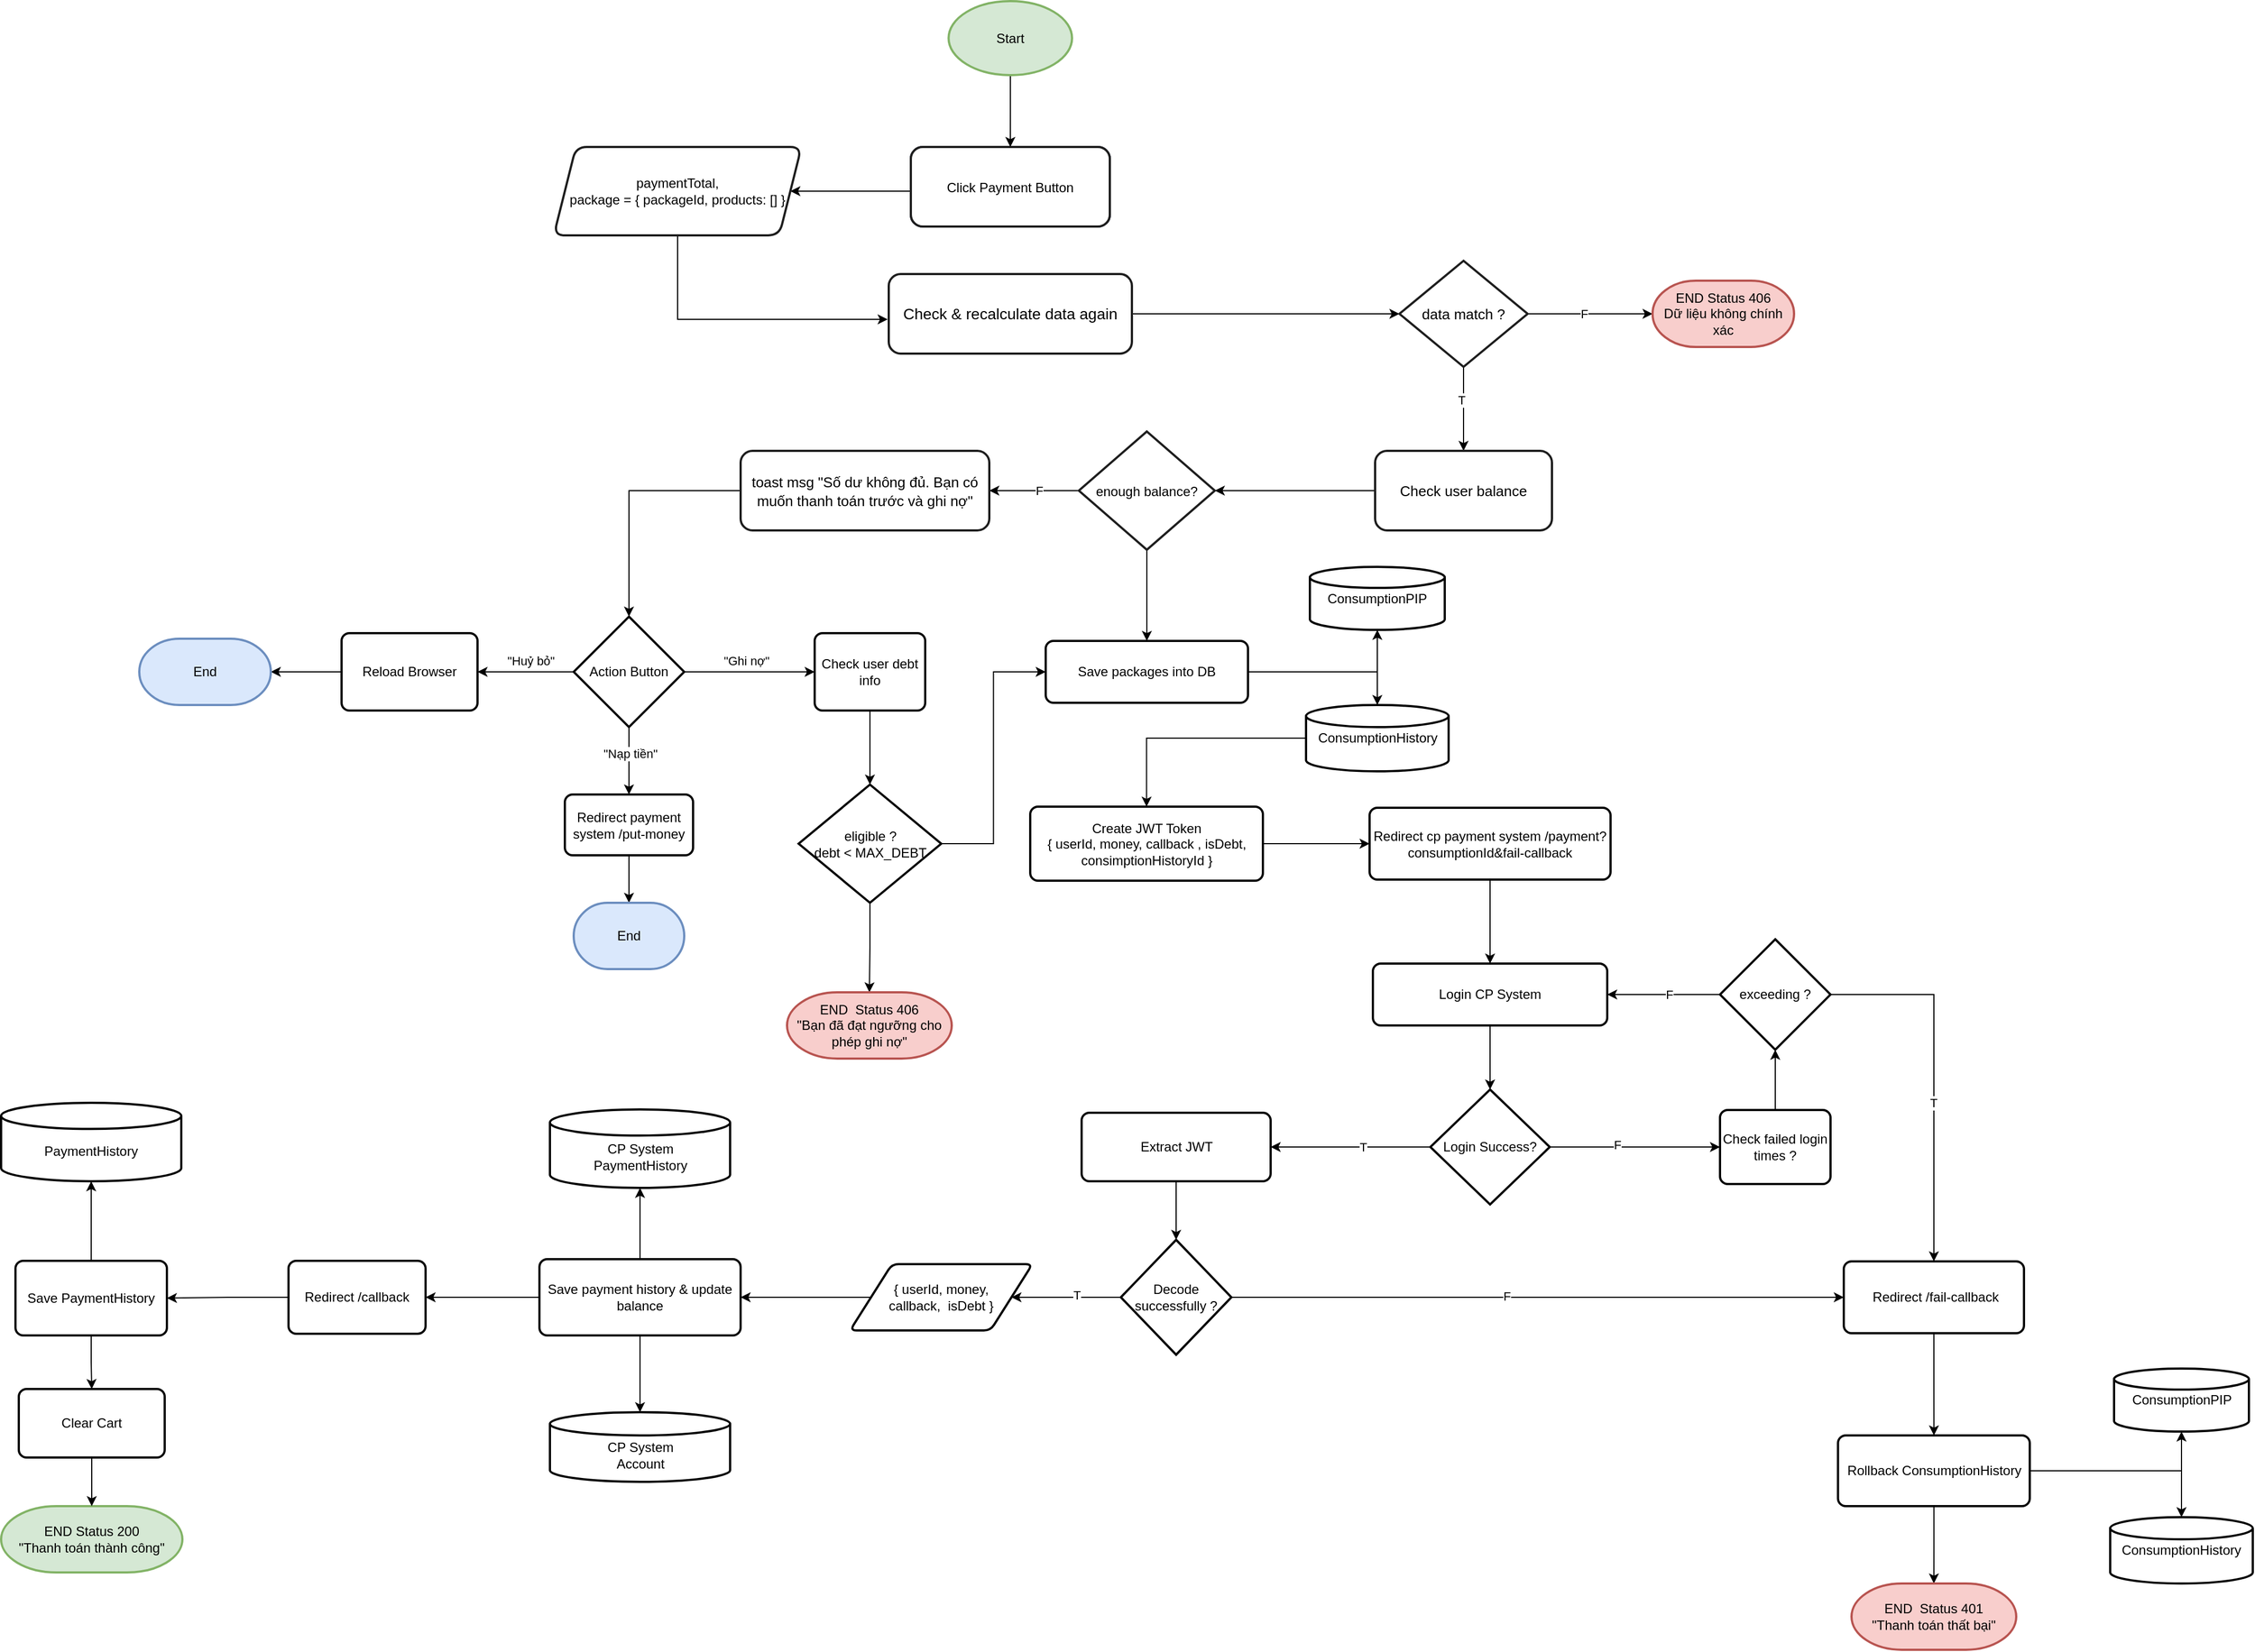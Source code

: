 <mxfile version="16.1.2" type="device" pages="2"><diagram id="C5RBs43oDa-KdzZeNtuy" name="Payment Flow"><mxGraphModel dx="2219" dy="1128" grid="0" gridSize="10" guides="1" tooltips="1" connect="1" arrows="1" fold="1" page="1" pageScale="1" pageWidth="2336" pageHeight="1654" math="0" shadow="0"><root><mxCell id="WIyWlLk6GJQsqaUBKTNV-0"/><mxCell id="WIyWlLk6GJQsqaUBKTNV-1" parent="WIyWlLk6GJQsqaUBKTNV-0"/><mxCell id="Q10etBrh6jMztvfyA9nH-2" style="edgeStyle=orthogonalEdgeStyle;rounded=0;orthogonalLoop=1;jettySize=auto;html=1;" parent="WIyWlLk6GJQsqaUBKTNV-1" source="Q10etBrh6jMztvfyA9nH-3" target="Q10etBrh6jMztvfyA9nH-15" edge="1"><mxGeometry relative="1" as="geometry"><Array as="points"><mxPoint x="931" y="252"/><mxPoint x="931" y="252"/></Array></mxGeometry></mxCell><mxCell id="Q10etBrh6jMztvfyA9nH-3" value="Click Payment Button" style="fontSize=14;zwfType=basicShape;rounded=1;strokeWidth=2;strokeColor=#474D66;whiteSpace=wrap;html=1;" parent="WIyWlLk6GJQsqaUBKTNV-1" vertex="1"><mxGeometry x="990" y="212" width="180" height="72" as="geometry"/></mxCell><mxCell id="Q10etBrh6jMztvfyA9nH-4" style="edgeStyle=orthogonalEdgeStyle;rounded=0;orthogonalLoop=1;jettySize=auto;html=1;" parent="WIyWlLk6GJQsqaUBKTNV-1" source="Q10etBrh6jMztvfyA9nH-5" target="Q10etBrh6jMztvfyA9nH-10" edge="1"><mxGeometry relative="1" as="geometry"/></mxCell><mxCell id="Q10etBrh6jMztvfyA9nH-5" value="Check &amp;amp; recalculate data again" style="fontSize=14;zwfType=basicShape;rounded=1;strokeWidth=2;strokeColor=#1E1E1E;whiteSpace=wrap;html=1;" parent="WIyWlLk6GJQsqaUBKTNV-1" vertex="1"><mxGeometry x="970" y="327" width="220" height="72" as="geometry"/></mxCell><mxCell id="Q10etBrh6jMztvfyA9nH-6" style="edgeStyle=orthogonalEdgeStyle;rounded=0;orthogonalLoop=1;jettySize=auto;html=1;entryX=0;entryY=0.5;entryDx=0;entryDy=0;entryPerimeter=0;" parent="WIyWlLk6GJQsqaUBKTNV-1" source="Q10etBrh6jMztvfyA9nH-10" target="Q10etBrh6jMztvfyA9nH-37" edge="1"><mxGeometry relative="1" as="geometry"><mxPoint x="1658" y="363" as="targetPoint"/></mxGeometry></mxCell><mxCell id="Q10etBrh6jMztvfyA9nH-7" value="F" style="edgeLabel;html=1;align=center;verticalAlign=middle;resizable=0;points=[];" parent="Q10etBrh6jMztvfyA9nH-6" vertex="1" connectable="0"><mxGeometry x="-0.316" y="3" relative="1" as="geometry"><mxPoint x="12" y="3" as="offset"/></mxGeometry></mxCell><mxCell id="Q10etBrh6jMztvfyA9nH-8" style="edgeStyle=orthogonalEdgeStyle;rounded=0;orthogonalLoop=1;jettySize=auto;html=1;" parent="WIyWlLk6GJQsqaUBKTNV-1" source="Q10etBrh6jMztvfyA9nH-10" target="Q10etBrh6jMztvfyA9nH-13" edge="1"><mxGeometry relative="1" as="geometry"/></mxCell><mxCell id="Q10etBrh6jMztvfyA9nH-9" value="T" style="edgeLabel;html=1;align=center;verticalAlign=middle;resizable=0;points=[];" parent="Q10etBrh6jMztvfyA9nH-8" vertex="1" connectable="0"><mxGeometry x="-0.22" y="-2" relative="1" as="geometry"><mxPoint as="offset"/></mxGeometry></mxCell><mxCell id="Q10etBrh6jMztvfyA9nH-10" value="&lt;font style=&quot;font-size: 13px&quot;&gt;data match ?&lt;/font&gt;" style="fontSize=14;zwfType=basicShape;strokeWidth=2;rhombus;whiteSpace=wrap;html=1;strokeColor=#1E1E1E;" parent="WIyWlLk6GJQsqaUBKTNV-1" vertex="1"><mxGeometry x="1432" y="315" width="116" height="96" as="geometry"/></mxCell><mxCell id="Q10etBrh6jMztvfyA9nH-12" style="edgeStyle=orthogonalEdgeStyle;rounded=0;orthogonalLoop=1;jettySize=auto;html=1;" parent="WIyWlLk6GJQsqaUBKTNV-1" source="Q10etBrh6jMztvfyA9nH-13" target="Q10etBrh6jMztvfyA9nH-17" edge="1"><mxGeometry relative="1" as="geometry"/></mxCell><mxCell id="Q10etBrh6jMztvfyA9nH-13" value="&lt;font style=&quot;font-size: 13px&quot;&gt;Check user balance&lt;/font&gt;" style="fontSize=14;zwfType=basicShape;rounded=1;strokeWidth=2;strokeColor=#1E1E1E;whiteSpace=wrap;html=1;" parent="WIyWlLk6GJQsqaUBKTNV-1" vertex="1"><mxGeometry x="1410" y="487" width="160" height="72" as="geometry"/></mxCell><mxCell id="Q10etBrh6jMztvfyA9nH-14" style="edgeStyle=orthogonalEdgeStyle;rounded=0;orthogonalLoop=1;jettySize=auto;html=1;" parent="WIyWlLk6GJQsqaUBKTNV-1" source="Q10etBrh6jMztvfyA9nH-15" edge="1"><mxGeometry relative="1" as="geometry"><mxPoint x="969" y="368" as="targetPoint"/><Array as="points"><mxPoint x="922" y="368"/><mxPoint x="922" y="368"/></Array></mxGeometry></mxCell><mxCell id="Q10etBrh6jMztvfyA9nH-15" value="paymentTotal,&lt;br&gt;package = { packageId, products: [] }" style="fontSize=12;zwfType=basicShape;strokeWidth=2;shape=parallelogram;perimeter=parallelogramPerimeter;whiteSpace=wrap;html=1;fixedSize=1;strokeColor=#1E1E1E;rounded=1;" parent="WIyWlLk6GJQsqaUBKTNV-1" vertex="1"><mxGeometry x="667" y="212" width="224" height="80" as="geometry"/></mxCell><mxCell id="Q10etBrh6jMztvfyA9nH-16" style="edgeStyle=orthogonalEdgeStyle;rounded=0;orthogonalLoop=1;jettySize=auto;html=1;" parent="WIyWlLk6GJQsqaUBKTNV-1" source="Q10etBrh6jMztvfyA9nH-17" target="Q10etBrh6jMztvfyA9nH-19" edge="1"><mxGeometry relative="1" as="geometry"><Array as="points"><mxPoint x="969" y="528"/><mxPoint x="969" y="528"/></Array></mxGeometry></mxCell><mxCell id="noaRzUZEXO3m_GwZaqBK-19" value="F" style="edgeLabel;html=1;align=center;verticalAlign=middle;resizable=0;points=[];" parent="Q10etBrh6jMztvfyA9nH-16" vertex="1" connectable="0"><mxGeometry x="0.607" y="2" relative="1" as="geometry"><mxPoint x="29" y="-2" as="offset"/></mxGeometry></mxCell><mxCell id="noaRzUZEXO3m_GwZaqBK-53" style="edgeStyle=orthogonalEdgeStyle;rounded=0;orthogonalLoop=1;jettySize=auto;html=1;" parent="WIyWlLk6GJQsqaUBKTNV-1" source="Q10etBrh6jMztvfyA9nH-17" target="noaRzUZEXO3m_GwZaqBK-52" edge="1"><mxGeometry relative="1" as="geometry"/></mxCell><mxCell id="Q10etBrh6jMztvfyA9nH-17" value="&lt;font style=&quot;font-size: 12px&quot;&gt;enough balance?&lt;/font&gt;" style="fontSize=14;zwfType=basicShape;strokeWidth=2;rhombus;whiteSpace=wrap;html=1;strokeColor=#1E1E1E;" parent="WIyWlLk6GJQsqaUBKTNV-1" vertex="1"><mxGeometry x="1142" y="469.5" width="123" height="107" as="geometry"/></mxCell><mxCell id="Q10etBrh6jMztvfyA9nH-22" style="edgeStyle=orthogonalEdgeStyle;rounded=0;orthogonalLoop=1;jettySize=auto;html=1;" parent="WIyWlLk6GJQsqaUBKTNV-1" source="Q10etBrh6jMztvfyA9nH-19" target="Q10etBrh6jMztvfyA9nH-21" edge="1"><mxGeometry relative="1" as="geometry"/></mxCell><mxCell id="Q10etBrh6jMztvfyA9nH-19" value="&lt;font style=&quot;font-size: 13px&quot;&gt;toast msg &quot;Số dư không đủ. Bạn có muốn thanh toán trước và ghi nợ&quot;&lt;/font&gt;" style="fontSize=14;zwfType=basicShape;rounded=1;strokeWidth=2;strokeColor=#1E1E1E;whiteSpace=wrap;html=1;" parent="WIyWlLk6GJQsqaUBKTNV-1" vertex="1"><mxGeometry x="836" y="487" width="225" height="72" as="geometry"/></mxCell><mxCell id="Q10etBrh6jMztvfyA9nH-24" style="edgeStyle=orthogonalEdgeStyle;rounded=0;orthogonalLoop=1;jettySize=auto;html=1;" parent="WIyWlLk6GJQsqaUBKTNV-1" source="Q10etBrh6jMztvfyA9nH-21" target="Q10etBrh6jMztvfyA9nH-23" edge="1"><mxGeometry relative="1" as="geometry"/></mxCell><mxCell id="noaRzUZEXO3m_GwZaqBK-1" value="&quot;Huỷ bỏ&quot;" style="edgeLabel;html=1;align=center;verticalAlign=middle;resizable=0;points=[];" parent="Q10etBrh6jMztvfyA9nH-24" vertex="1" connectable="0"><mxGeometry x="-0.352" y="-2" relative="1" as="geometry"><mxPoint x="-11" y="-8" as="offset"/></mxGeometry></mxCell><mxCell id="noaRzUZEXO3m_GwZaqBK-0" style="edgeStyle=orthogonalEdgeStyle;rounded=0;orthogonalLoop=1;jettySize=auto;html=1;" parent="WIyWlLk6GJQsqaUBKTNV-1" source="Q10etBrh6jMztvfyA9nH-21" target="Q10etBrh6jMztvfyA9nH-38" edge="1"><mxGeometry relative="1" as="geometry"/></mxCell><mxCell id="noaRzUZEXO3m_GwZaqBK-2" value="&quot;Ghi nợ&quot;" style="edgeLabel;html=1;align=center;verticalAlign=middle;resizable=0;points=[];" parent="noaRzUZEXO3m_GwZaqBK-0" vertex="1" connectable="0"><mxGeometry x="0.083" relative="1" as="geometry"><mxPoint x="-8" y="-10" as="offset"/></mxGeometry></mxCell><mxCell id="noaRzUZEXO3m_GwZaqBK-4" style="edgeStyle=orthogonalEdgeStyle;rounded=0;orthogonalLoop=1;jettySize=auto;html=1;" parent="WIyWlLk6GJQsqaUBKTNV-1" source="Q10etBrh6jMztvfyA9nH-21" target="noaRzUZEXO3m_GwZaqBK-3" edge="1"><mxGeometry relative="1" as="geometry"/></mxCell><mxCell id="noaRzUZEXO3m_GwZaqBK-5" value="&quot;Nạp tiền&quot;" style="edgeLabel;html=1;align=center;verticalAlign=middle;resizable=0;points=[];" parent="noaRzUZEXO3m_GwZaqBK-4" vertex="1" connectable="0"><mxGeometry x="-0.229" y="1" relative="1" as="geometry"><mxPoint as="offset"/></mxGeometry></mxCell><mxCell id="Q10etBrh6jMztvfyA9nH-21" value="Action Button" style="strokeWidth=2;html=1;shape=mxgraph.flowchart.decision;whiteSpace=wrap;" parent="WIyWlLk6GJQsqaUBKTNV-1" vertex="1"><mxGeometry x="685" y="637" width="100" height="100" as="geometry"/></mxCell><mxCell id="Q10etBrh6jMztvfyA9nH-36" style="edgeStyle=orthogonalEdgeStyle;rounded=0;orthogonalLoop=1;jettySize=auto;html=1;fontSize=12;" parent="WIyWlLk6GJQsqaUBKTNV-1" source="Q10etBrh6jMztvfyA9nH-23" target="Q10etBrh6jMztvfyA9nH-35" edge="1"><mxGeometry relative="1" as="geometry"/></mxCell><mxCell id="Q10etBrh6jMztvfyA9nH-23" value="Reload Browser" style="rounded=1;whiteSpace=wrap;html=1;absoluteArcSize=1;arcSize=14;strokeWidth=2;" parent="WIyWlLk6GJQsqaUBKTNV-1" vertex="1"><mxGeometry x="475" y="652" width="123" height="70" as="geometry"/></mxCell><mxCell id="Q10etBrh6jMztvfyA9nH-25" value="Click Payment Button" style="fontSize=14;zwfType=basicShape;rounded=1;strokeWidth=2;strokeColor=#474D66;whiteSpace=wrap;html=1;" parent="WIyWlLk6GJQsqaUBKTNV-1" vertex="1"><mxGeometry x="990" y="212" width="180" height="72" as="geometry"/></mxCell><mxCell id="Q10etBrh6jMztvfyA9nH-27" value="&lt;font style=&quot;font-size: 12px&quot;&gt;Click Payment Button&lt;/font&gt;" style="fontSize=14;zwfType=basicShape;rounded=1;strokeWidth=2;strokeColor=#1E1E1E;whiteSpace=wrap;html=1;" parent="WIyWlLk6GJQsqaUBKTNV-1" vertex="1"><mxGeometry x="990" y="212" width="180" height="72" as="geometry"/></mxCell><mxCell id="Q10etBrh6jMztvfyA9nH-32" value="" style="edgeStyle=orthogonalEdgeStyle;rounded=0;orthogonalLoop=1;jettySize=auto;html=1;" parent="WIyWlLk6GJQsqaUBKTNV-1" source="Q10etBrh6jMztvfyA9nH-31" target="Q10etBrh6jMztvfyA9nH-27" edge="1"><mxGeometry relative="1" as="geometry"/></mxCell><mxCell id="Q10etBrh6jMztvfyA9nH-31" value="Start" style="strokeWidth=2;html=1;shape=mxgraph.flowchart.start_1;whiteSpace=wrap;rounded=1;fillColor=#d5e8d4;strokeColor=#82b366;" parent="WIyWlLk6GJQsqaUBKTNV-1" vertex="1"><mxGeometry x="1024.16" y="80" width="111.67" height="67" as="geometry"/></mxCell><mxCell id="Q10etBrh6jMztvfyA9nH-35" value="End" style="strokeWidth=2;html=1;shape=mxgraph.flowchart.terminator;whiteSpace=wrap;rounded=1;fontSize=12;fillColor=#dae8fc;strokeColor=#6c8ebf;" parent="WIyWlLk6GJQsqaUBKTNV-1" vertex="1"><mxGeometry x="292" y="657" width="119" height="60" as="geometry"/></mxCell><mxCell id="Q10etBrh6jMztvfyA9nH-37" value="&lt;div&gt;END Status 406&lt;/div&gt;&lt;div&gt;Dữ liệu không chính xác&lt;/div&gt;" style="strokeWidth=2;html=1;shape=mxgraph.flowchart.terminator;whiteSpace=wrap;rounded=1;fontSize=12;fillColor=#f8cecc;strokeColor=#b85450;" parent="WIyWlLk6GJQsqaUBKTNV-1" vertex="1"><mxGeometry x="1661" y="333" width="128" height="60" as="geometry"/></mxCell><mxCell id="noaRzUZEXO3m_GwZaqBK-9" style="edgeStyle=orthogonalEdgeStyle;rounded=0;orthogonalLoop=1;jettySize=auto;html=1;" parent="WIyWlLk6GJQsqaUBKTNV-1" source="Q10etBrh6jMztvfyA9nH-38" target="noaRzUZEXO3m_GwZaqBK-8" edge="1"><mxGeometry relative="1" as="geometry"/></mxCell><mxCell id="Q10etBrh6jMztvfyA9nH-38" value="Check user debt info" style="rounded=1;whiteSpace=wrap;html=1;absoluteArcSize=1;arcSize=14;strokeWidth=2;fontSize=12;fillColor=default;" parent="WIyWlLk6GJQsqaUBKTNV-1" vertex="1"><mxGeometry x="903" y="652" width="100" height="70" as="geometry"/></mxCell><mxCell id="noaRzUZEXO3m_GwZaqBK-7" style="edgeStyle=orthogonalEdgeStyle;rounded=0;orthogonalLoop=1;jettySize=auto;html=1;" parent="WIyWlLk6GJQsqaUBKTNV-1" source="noaRzUZEXO3m_GwZaqBK-3" target="noaRzUZEXO3m_GwZaqBK-6" edge="1"><mxGeometry relative="1" as="geometry"/></mxCell><mxCell id="noaRzUZEXO3m_GwZaqBK-3" value="Redirect payment system /put-money" style="rounded=1;whiteSpace=wrap;html=1;absoluteArcSize=1;arcSize=14;strokeWidth=2;" parent="WIyWlLk6GJQsqaUBKTNV-1" vertex="1"><mxGeometry x="677" y="798" width="116" height="55" as="geometry"/></mxCell><mxCell id="noaRzUZEXO3m_GwZaqBK-6" value="End" style="strokeWidth=2;html=1;shape=mxgraph.flowchart.terminator;whiteSpace=wrap;fillColor=#dae8fc;strokeColor=#6c8ebf;" parent="WIyWlLk6GJQsqaUBKTNV-1" vertex="1"><mxGeometry x="685" y="896" width="100" height="60" as="geometry"/></mxCell><mxCell id="noaRzUZEXO3m_GwZaqBK-15" style="edgeStyle=orthogonalEdgeStyle;rounded=0;orthogonalLoop=1;jettySize=auto;html=1;entryX=0;entryY=0.5;entryDx=0;entryDy=0;" parent="WIyWlLk6GJQsqaUBKTNV-1" source="noaRzUZEXO3m_GwZaqBK-8" target="noaRzUZEXO3m_GwZaqBK-52" edge="1"><mxGeometry relative="1" as="geometry"/></mxCell><mxCell id="noaRzUZEXO3m_GwZaqBK-21" style="edgeStyle=orthogonalEdgeStyle;rounded=0;orthogonalLoop=1;jettySize=auto;html=1;" parent="WIyWlLk6GJQsqaUBKTNV-1" source="noaRzUZEXO3m_GwZaqBK-8" target="noaRzUZEXO3m_GwZaqBK-11" edge="1"><mxGeometry relative="1" as="geometry"/></mxCell><mxCell id="noaRzUZEXO3m_GwZaqBK-8" value="eligible ?&lt;br&gt;debt &amp;lt; MAX_DEBT" style="strokeWidth=2;html=1;shape=mxgraph.flowchart.decision;whiteSpace=wrap;" parent="WIyWlLk6GJQsqaUBKTNV-1" vertex="1"><mxGeometry x="888.5" y="789" width="129" height="107" as="geometry"/></mxCell><mxCell id="noaRzUZEXO3m_GwZaqBK-11" value="&lt;div&gt;END&amp;nbsp; Status 406&lt;/div&gt;&lt;div&gt;&quot;Bạn đã đạt ngưỡng cho phép ghi nợ&quot;&lt;/div&gt;" style="strokeWidth=2;html=1;shape=mxgraph.flowchart.terminator;whiteSpace=wrap;rounded=1;fontSize=12;fillColor=#f8cecc;strokeColor=#b85450;" parent="WIyWlLk6GJQsqaUBKTNV-1" vertex="1"><mxGeometry x="878.0" y="977" width="149" height="60" as="geometry"/></mxCell><mxCell id="noaRzUZEXO3m_GwZaqBK-17" style="edgeStyle=orthogonalEdgeStyle;rounded=0;orthogonalLoop=1;jettySize=auto;html=1;" parent="WIyWlLk6GJQsqaUBKTNV-1" source="noaRzUZEXO3m_GwZaqBK-14" target="noaRzUZEXO3m_GwZaqBK-16" edge="1"><mxGeometry relative="1" as="geometry"/></mxCell><mxCell id="noaRzUZEXO3m_GwZaqBK-14" value="Create JWT Token&lt;br&gt;{ userId, money, callback , isDebt,&lt;br&gt;consimptionHistoryId }" style="rounded=1;whiteSpace=wrap;html=1;absoluteArcSize=1;arcSize=14;strokeWidth=2;" parent="WIyWlLk6GJQsqaUBKTNV-1" vertex="1"><mxGeometry x="1098" y="809" width="210.5" height="67" as="geometry"/></mxCell><mxCell id="noaRzUZEXO3m_GwZaqBK-24" style="edgeStyle=orthogonalEdgeStyle;rounded=0;orthogonalLoop=1;jettySize=auto;html=1;" parent="WIyWlLk6GJQsqaUBKTNV-1" source="noaRzUZEXO3m_GwZaqBK-16" target="noaRzUZEXO3m_GwZaqBK-23" edge="1"><mxGeometry relative="1" as="geometry"/></mxCell><mxCell id="noaRzUZEXO3m_GwZaqBK-16" value="Redirect cp payment system /payment?consumptionId&amp;amp;fail-callback" style="rounded=1;whiteSpace=wrap;html=1;absoluteArcSize=1;arcSize=14;strokeWidth=2;" parent="WIyWlLk6GJQsqaUBKTNV-1" vertex="1"><mxGeometry x="1405" y="810" width="218" height="65" as="geometry"/></mxCell><mxCell id="noaRzUZEXO3m_GwZaqBK-26" style="edgeStyle=orthogonalEdgeStyle;rounded=0;orthogonalLoop=1;jettySize=auto;html=1;" parent="WIyWlLk6GJQsqaUBKTNV-1" source="noaRzUZEXO3m_GwZaqBK-23" target="noaRzUZEXO3m_GwZaqBK-25" edge="1"><mxGeometry relative="1" as="geometry"/></mxCell><mxCell id="noaRzUZEXO3m_GwZaqBK-23" value="Login CP System" style="rounded=1;whiteSpace=wrap;html=1;absoluteArcSize=1;arcSize=14;strokeWidth=2;" parent="WIyWlLk6GJQsqaUBKTNV-1" vertex="1"><mxGeometry x="1408" y="951" width="212" height="56" as="geometry"/></mxCell><mxCell id="noaRzUZEXO3m_GwZaqBK-30" style="edgeStyle=orthogonalEdgeStyle;rounded=0;orthogonalLoop=1;jettySize=auto;html=1;" parent="WIyWlLk6GJQsqaUBKTNV-1" source="noaRzUZEXO3m_GwZaqBK-25" target="noaRzUZEXO3m_GwZaqBK-29" edge="1"><mxGeometry relative="1" as="geometry"/></mxCell><mxCell id="noaRzUZEXO3m_GwZaqBK-32" value="F" style="edgeLabel;html=1;align=center;verticalAlign=middle;resizable=0;points=[];" parent="noaRzUZEXO3m_GwZaqBK-30" vertex="1" connectable="0"><mxGeometry x="-0.216" y="1" relative="1" as="geometry"><mxPoint y="-1" as="offset"/></mxGeometry></mxCell><mxCell id="noaRzUZEXO3m_GwZaqBK-39" style="edgeStyle=orthogonalEdgeStyle;rounded=0;orthogonalLoop=1;jettySize=auto;html=1;" parent="WIyWlLk6GJQsqaUBKTNV-1" source="noaRzUZEXO3m_GwZaqBK-25" target="noaRzUZEXO3m_GwZaqBK-38" edge="1"><mxGeometry relative="1" as="geometry"/></mxCell><mxCell id="noaRzUZEXO3m_GwZaqBK-50" value="T" style="edgeLabel;html=1;align=center;verticalAlign=middle;resizable=0;points=[];" parent="noaRzUZEXO3m_GwZaqBK-39" vertex="1" connectable="0"><mxGeometry x="-0.156" relative="1" as="geometry"><mxPoint as="offset"/></mxGeometry></mxCell><mxCell id="noaRzUZEXO3m_GwZaqBK-25" value="Login Success?" style="strokeWidth=2;html=1;shape=mxgraph.flowchart.decision;whiteSpace=wrap;" parent="WIyWlLk6GJQsqaUBKTNV-1" vertex="1"><mxGeometry x="1460" y="1065" width="108" height="104" as="geometry"/></mxCell><mxCell id="noaRzUZEXO3m_GwZaqBK-28" value="F" style="edgeStyle=orthogonalEdgeStyle;rounded=0;orthogonalLoop=1;jettySize=auto;html=1;" parent="WIyWlLk6GJQsqaUBKTNV-1" source="noaRzUZEXO3m_GwZaqBK-27" target="noaRzUZEXO3m_GwZaqBK-23" edge="1"><mxGeometry x="-0.098" relative="1" as="geometry"><mxPoint as="offset"/></mxGeometry></mxCell><mxCell id="noaRzUZEXO3m_GwZaqBK-75" style="edgeStyle=orthogonalEdgeStyle;rounded=0;orthogonalLoop=1;jettySize=auto;html=1;" parent="WIyWlLk6GJQsqaUBKTNV-1" source="noaRzUZEXO3m_GwZaqBK-27" target="noaRzUZEXO3m_GwZaqBK-73" edge="1"><mxGeometry relative="1" as="geometry"/></mxCell><mxCell id="noaRzUZEXO3m_GwZaqBK-76" value="T" style="edgeLabel;html=1;align=center;verticalAlign=middle;resizable=0;points=[];" parent="noaRzUZEXO3m_GwZaqBK-75" vertex="1" connectable="0"><mxGeometry x="0.033" y="4" relative="1" as="geometry"><mxPoint x="-5" y="18" as="offset"/></mxGeometry></mxCell><mxCell id="noaRzUZEXO3m_GwZaqBK-27" value="exceeding ?" style="strokeWidth=2;html=1;shape=mxgraph.flowchart.decision;whiteSpace=wrap;" parent="WIyWlLk6GJQsqaUBKTNV-1" vertex="1"><mxGeometry x="1722" y="929" width="100" height="100" as="geometry"/></mxCell><mxCell id="noaRzUZEXO3m_GwZaqBK-31" style="edgeStyle=orthogonalEdgeStyle;rounded=0;orthogonalLoop=1;jettySize=auto;html=1;" parent="WIyWlLk6GJQsqaUBKTNV-1" source="noaRzUZEXO3m_GwZaqBK-29" target="noaRzUZEXO3m_GwZaqBK-27" edge="1"><mxGeometry relative="1" as="geometry"/></mxCell><mxCell id="noaRzUZEXO3m_GwZaqBK-29" value="Check failed login times ?" style="rounded=1;whiteSpace=wrap;html=1;absoluteArcSize=1;arcSize=14;strokeWidth=2;" parent="WIyWlLk6GJQsqaUBKTNV-1" vertex="1"><mxGeometry x="1722" y="1083.5" width="100" height="67" as="geometry"/></mxCell><mxCell id="noaRzUZEXO3m_GwZaqBK-41" style="edgeStyle=orthogonalEdgeStyle;rounded=0;orthogonalLoop=1;jettySize=auto;html=1;" parent="WIyWlLk6GJQsqaUBKTNV-1" source="noaRzUZEXO3m_GwZaqBK-38" target="noaRzUZEXO3m_GwZaqBK-42" edge="1"><mxGeometry relative="1" as="geometry"><mxPoint x="1416.39" y="1117" as="targetPoint"/></mxGeometry></mxCell><mxCell id="noaRzUZEXO3m_GwZaqBK-38" value="Extract JWT" style="rounded=1;whiteSpace=wrap;html=1;absoluteArcSize=1;arcSize=14;strokeWidth=2;" parent="WIyWlLk6GJQsqaUBKTNV-1" vertex="1"><mxGeometry x="1144.5" y="1086" width="171" height="62" as="geometry"/></mxCell><mxCell id="noaRzUZEXO3m_GwZaqBK-48" style="edgeStyle=orthogonalEdgeStyle;rounded=0;orthogonalLoop=1;jettySize=auto;html=1;" parent="WIyWlLk6GJQsqaUBKTNV-1" source="noaRzUZEXO3m_GwZaqBK-42" target="noaRzUZEXO3m_GwZaqBK-47" edge="1"><mxGeometry relative="1" as="geometry"/></mxCell><mxCell id="noaRzUZEXO3m_GwZaqBK-49" value="T" style="edgeLabel;html=1;align=center;verticalAlign=middle;resizable=0;points=[];" parent="noaRzUZEXO3m_GwZaqBK-48" vertex="1" connectable="0"><mxGeometry x="-0.141" y="1" relative="1" as="geometry"><mxPoint x="2" y="-3" as="offset"/></mxGeometry></mxCell><mxCell id="noaRzUZEXO3m_GwZaqBK-74" style="edgeStyle=orthogonalEdgeStyle;rounded=0;orthogonalLoop=1;jettySize=auto;html=1;" parent="WIyWlLk6GJQsqaUBKTNV-1" source="noaRzUZEXO3m_GwZaqBK-42" target="noaRzUZEXO3m_GwZaqBK-73" edge="1"><mxGeometry relative="1" as="geometry"/></mxCell><mxCell id="noaRzUZEXO3m_GwZaqBK-77" value="F" style="edgeLabel;html=1;align=center;verticalAlign=middle;resizable=0;points=[];" parent="noaRzUZEXO3m_GwZaqBK-74" vertex="1" connectable="0"><mxGeometry x="-0.103" y="1" relative="1" as="geometry"><mxPoint as="offset"/></mxGeometry></mxCell><mxCell id="noaRzUZEXO3m_GwZaqBK-42" value="Decode successfully ?" style="strokeWidth=2;html=1;shape=mxgraph.flowchart.decision;whiteSpace=wrap;" parent="WIyWlLk6GJQsqaUBKTNV-1" vertex="1"><mxGeometry x="1180" y="1201" width="100" height="104" as="geometry"/></mxCell><mxCell id="noaRzUZEXO3m_GwZaqBK-63" style="edgeStyle=orthogonalEdgeStyle;rounded=0;orthogonalLoop=1;jettySize=auto;html=1;" parent="WIyWlLk6GJQsqaUBKTNV-1" source="noaRzUZEXO3m_GwZaqBK-47" target="noaRzUZEXO3m_GwZaqBK-62" edge="1"><mxGeometry relative="1" as="geometry"/></mxCell><mxCell id="noaRzUZEXO3m_GwZaqBK-47" value="{ userId, money,&lt;br&gt;callback,&amp;nbsp; isDebt }" style="shape=parallelogram;html=1;strokeWidth=2;perimeter=parallelogramPerimeter;whiteSpace=wrap;rounded=1;arcSize=12;size=0.23;" parent="WIyWlLk6GJQsqaUBKTNV-1" vertex="1"><mxGeometry x="935" y="1223" width="165" height="60" as="geometry"/></mxCell><mxCell id="noaRzUZEXO3m_GwZaqBK-59" style="edgeStyle=orthogonalEdgeStyle;rounded=0;orthogonalLoop=1;jettySize=auto;html=1;" parent="WIyWlLk6GJQsqaUBKTNV-1" source="noaRzUZEXO3m_GwZaqBK-52" target="noaRzUZEXO3m_GwZaqBK-55" edge="1"><mxGeometry relative="1" as="geometry"/></mxCell><mxCell id="noaRzUZEXO3m_GwZaqBK-60" style="edgeStyle=orthogonalEdgeStyle;rounded=0;orthogonalLoop=1;jettySize=auto;html=1;" parent="WIyWlLk6GJQsqaUBKTNV-1" source="noaRzUZEXO3m_GwZaqBK-52" target="noaRzUZEXO3m_GwZaqBK-56" edge="1"><mxGeometry relative="1" as="geometry"/></mxCell><mxCell id="noaRzUZEXO3m_GwZaqBK-52" value="Save packages into DB" style="rounded=1;whiteSpace=wrap;html=1;absoluteArcSize=1;arcSize=14;strokeWidth=2;" parent="WIyWlLk6GJQsqaUBKTNV-1" vertex="1"><mxGeometry x="1112" y="659" width="183" height="56" as="geometry"/></mxCell><mxCell id="noaRzUZEXO3m_GwZaqBK-55" value="ConsumptionPIP" style="strokeWidth=2;html=1;shape=mxgraph.flowchart.database;whiteSpace=wrap;" parent="WIyWlLk6GJQsqaUBKTNV-1" vertex="1"><mxGeometry x="1351" y="592" width="122" height="57" as="geometry"/></mxCell><mxCell id="noaRzUZEXO3m_GwZaqBK-61" style="edgeStyle=orthogonalEdgeStyle;rounded=0;orthogonalLoop=1;jettySize=auto;html=1;" parent="WIyWlLk6GJQsqaUBKTNV-1" source="noaRzUZEXO3m_GwZaqBK-56" target="noaRzUZEXO3m_GwZaqBK-14" edge="1"><mxGeometry relative="1" as="geometry"/></mxCell><mxCell id="noaRzUZEXO3m_GwZaqBK-56" value="ConsumptionHistory" style="strokeWidth=2;html=1;shape=mxgraph.flowchart.database;whiteSpace=wrap;" parent="WIyWlLk6GJQsqaUBKTNV-1" vertex="1"><mxGeometry x="1347.5" y="717" width="129" height="60" as="geometry"/></mxCell><mxCell id="noaRzUZEXO3m_GwZaqBK-65" style="edgeStyle=orthogonalEdgeStyle;rounded=0;orthogonalLoop=1;jettySize=auto;html=1;" parent="WIyWlLk6GJQsqaUBKTNV-1" source="noaRzUZEXO3m_GwZaqBK-62" target="noaRzUZEXO3m_GwZaqBK-64" edge="1"><mxGeometry relative="1" as="geometry"/></mxCell><mxCell id="noaRzUZEXO3m_GwZaqBK-68" style="edgeStyle=orthogonalEdgeStyle;rounded=0;orthogonalLoop=1;jettySize=auto;html=1;" parent="WIyWlLk6GJQsqaUBKTNV-1" source="noaRzUZEXO3m_GwZaqBK-62" target="noaRzUZEXO3m_GwZaqBK-67" edge="1"><mxGeometry relative="1" as="geometry"/></mxCell><mxCell id="noaRzUZEXO3m_GwZaqBK-69" style="edgeStyle=orthogonalEdgeStyle;rounded=0;orthogonalLoop=1;jettySize=auto;html=1;" parent="WIyWlLk6GJQsqaUBKTNV-1" source="noaRzUZEXO3m_GwZaqBK-62" target="noaRzUZEXO3m_GwZaqBK-66" edge="1"><mxGeometry relative="1" as="geometry"/></mxCell><mxCell id="noaRzUZEXO3m_GwZaqBK-62" value="Save payment history &amp;amp; update balance" style="rounded=1;whiteSpace=wrap;html=1;absoluteArcSize=1;arcSize=14;strokeWidth=2;" parent="WIyWlLk6GJQsqaUBKTNV-1" vertex="1"><mxGeometry x="654" y="1218.5" width="182" height="69" as="geometry"/></mxCell><mxCell id="noaRzUZEXO3m_GwZaqBK-64" value="&lt;br&gt;CP System&lt;br&gt;PaymentHistory" style="strokeWidth=2;html=1;shape=mxgraph.flowchart.database;whiteSpace=wrap;" parent="WIyWlLk6GJQsqaUBKTNV-1" vertex="1"><mxGeometry x="663.5" y="1083" width="163" height="71" as="geometry"/></mxCell><mxCell id="noaRzUZEXO3m_GwZaqBK-71" style="edgeStyle=orthogonalEdgeStyle;rounded=0;orthogonalLoop=1;jettySize=auto;html=1;" parent="WIyWlLk6GJQsqaUBKTNV-1" source="noaRzUZEXO3m_GwZaqBK-66" target="noaRzUZEXO3m_GwZaqBK-70" edge="1"><mxGeometry relative="1" as="geometry"/></mxCell><mxCell id="noaRzUZEXO3m_GwZaqBK-66" value="Redirect /callback" style="rounded=1;whiteSpace=wrap;html=1;absoluteArcSize=1;arcSize=14;strokeWidth=2;" parent="WIyWlLk6GJQsqaUBKTNV-1" vertex="1"><mxGeometry x="427" y="1220" width="124" height="66" as="geometry"/></mxCell><mxCell id="noaRzUZEXO3m_GwZaqBK-67" value="&lt;br&gt;CP System&lt;br&gt;Account" style="strokeWidth=2;html=1;shape=mxgraph.flowchart.database;whiteSpace=wrap;" parent="WIyWlLk6GJQsqaUBKTNV-1" vertex="1"><mxGeometry x="663.5" y="1357" width="163" height="63" as="geometry"/></mxCell><mxCell id="noaRzUZEXO3m_GwZaqBK-88" style="edgeStyle=orthogonalEdgeStyle;rounded=0;orthogonalLoop=1;jettySize=auto;html=1;" parent="WIyWlLk6GJQsqaUBKTNV-1" source="noaRzUZEXO3m_GwZaqBK-70" target="noaRzUZEXO3m_GwZaqBK-87" edge="1"><mxGeometry relative="1" as="geometry"/></mxCell><mxCell id="noaRzUZEXO3m_GwZaqBK-92" style="edgeStyle=orthogonalEdgeStyle;rounded=0;orthogonalLoop=1;jettySize=auto;html=1;" parent="WIyWlLk6GJQsqaUBKTNV-1" source="noaRzUZEXO3m_GwZaqBK-70" target="noaRzUZEXO3m_GwZaqBK-91" edge="1"><mxGeometry relative="1" as="geometry"/></mxCell><mxCell id="noaRzUZEXO3m_GwZaqBK-70" value="Save PaymentHistory" style="rounded=1;whiteSpace=wrap;html=1;absoluteArcSize=1;arcSize=14;strokeWidth=2;" parent="WIyWlLk6GJQsqaUBKTNV-1" vertex="1"><mxGeometry x="180" y="1220" width="137" height="67.5" as="geometry"/></mxCell><mxCell id="noaRzUZEXO3m_GwZaqBK-79" style="edgeStyle=orthogonalEdgeStyle;rounded=0;orthogonalLoop=1;jettySize=auto;html=1;" parent="WIyWlLk6GJQsqaUBKTNV-1" source="noaRzUZEXO3m_GwZaqBK-73" target="noaRzUZEXO3m_GwZaqBK-78" edge="1"><mxGeometry relative="1" as="geometry"/></mxCell><mxCell id="noaRzUZEXO3m_GwZaqBK-73" value="&amp;nbsp;Redirect /fail-callback" style="rounded=1;whiteSpace=wrap;html=1;absoluteArcSize=1;arcSize=14;strokeWidth=2;" parent="WIyWlLk6GJQsqaUBKTNV-1" vertex="1"><mxGeometry x="1834" y="1220.5" width="163" height="65" as="geometry"/></mxCell><mxCell id="noaRzUZEXO3m_GwZaqBK-82" style="edgeStyle=orthogonalEdgeStyle;rounded=0;orthogonalLoop=1;jettySize=auto;html=1;" parent="WIyWlLk6GJQsqaUBKTNV-1" source="noaRzUZEXO3m_GwZaqBK-78" target="noaRzUZEXO3m_GwZaqBK-80" edge="1"><mxGeometry relative="1" as="geometry"/></mxCell><mxCell id="noaRzUZEXO3m_GwZaqBK-84" style="edgeStyle=orthogonalEdgeStyle;rounded=0;orthogonalLoop=1;jettySize=auto;html=1;" parent="WIyWlLk6GJQsqaUBKTNV-1" source="noaRzUZEXO3m_GwZaqBK-78" target="noaRzUZEXO3m_GwZaqBK-81" edge="1"><mxGeometry relative="1" as="geometry"/></mxCell><mxCell id="noaRzUZEXO3m_GwZaqBK-86" style="edgeStyle=orthogonalEdgeStyle;rounded=0;orthogonalLoop=1;jettySize=auto;html=1;" parent="WIyWlLk6GJQsqaUBKTNV-1" source="noaRzUZEXO3m_GwZaqBK-78" target="noaRzUZEXO3m_GwZaqBK-85" edge="1"><mxGeometry relative="1" as="geometry"/></mxCell><mxCell id="noaRzUZEXO3m_GwZaqBK-78" value="Rollback ConsumptionHistory" style="rounded=1;whiteSpace=wrap;html=1;absoluteArcSize=1;arcSize=14;strokeWidth=2;" parent="WIyWlLk6GJQsqaUBKTNV-1" vertex="1"><mxGeometry x="1828.75" y="1378" width="173.5" height="64" as="geometry"/></mxCell><mxCell id="noaRzUZEXO3m_GwZaqBK-80" value="ConsumptionPIP" style="strokeWidth=2;html=1;shape=mxgraph.flowchart.database;whiteSpace=wrap;" parent="WIyWlLk6GJQsqaUBKTNV-1" vertex="1"><mxGeometry x="2078.5" y="1317.5" width="122" height="57" as="geometry"/></mxCell><mxCell id="noaRzUZEXO3m_GwZaqBK-81" value="ConsumptionHistory" style="strokeWidth=2;html=1;shape=mxgraph.flowchart.database;whiteSpace=wrap;" parent="WIyWlLk6GJQsqaUBKTNV-1" vertex="1"><mxGeometry x="2075" y="1452" width="129" height="60" as="geometry"/></mxCell><mxCell id="noaRzUZEXO3m_GwZaqBK-85" value="&lt;div&gt;END&amp;nbsp; Status 401&lt;/div&gt;&lt;div&gt;&quot;Thanh toán thất bại&quot;&lt;/div&gt;" style="strokeWidth=2;html=1;shape=mxgraph.flowchart.terminator;whiteSpace=wrap;rounded=1;fontSize=12;fillColor=#f8cecc;strokeColor=#b85450;" parent="WIyWlLk6GJQsqaUBKTNV-1" vertex="1"><mxGeometry x="1841" y="1512" width="149" height="60" as="geometry"/></mxCell><mxCell id="noaRzUZEXO3m_GwZaqBK-87" value="&lt;br&gt;PaymentHistory" style="strokeWidth=2;html=1;shape=mxgraph.flowchart.database;whiteSpace=wrap;" parent="WIyWlLk6GJQsqaUBKTNV-1" vertex="1"><mxGeometry x="167" y="1077" width="163" height="71" as="geometry"/></mxCell><mxCell id="noaRzUZEXO3m_GwZaqBK-90" value="END Status 200&lt;br&gt;&quot;Thanh toán thành công&quot;" style="strokeWidth=2;html=1;shape=mxgraph.flowchart.terminator;whiteSpace=wrap;fillColor=#d5e8d4;strokeColor=#82b366;" parent="WIyWlLk6GJQsqaUBKTNV-1" vertex="1"><mxGeometry x="167" y="1442" width="164" height="60" as="geometry"/></mxCell><mxCell id="noaRzUZEXO3m_GwZaqBK-93" style="edgeStyle=orthogonalEdgeStyle;rounded=0;orthogonalLoop=1;jettySize=auto;html=1;" parent="WIyWlLk6GJQsqaUBKTNV-1" source="noaRzUZEXO3m_GwZaqBK-91" target="noaRzUZEXO3m_GwZaqBK-90" edge="1"><mxGeometry relative="1" as="geometry"/></mxCell><mxCell id="noaRzUZEXO3m_GwZaqBK-91" value="Clear Cart" style="rounded=1;whiteSpace=wrap;html=1;absoluteArcSize=1;arcSize=14;strokeWidth=2;" parent="WIyWlLk6GJQsqaUBKTNV-1" vertex="1"><mxGeometry x="183" y="1336" width="132" height="62" as="geometry"/></mxCell></root></mxGraphModel></diagram><diagram id="-HP-ThniD5zRqN6680q1" name="A -&gt; B Put Money Flow"><mxGraphModel dx="1886" dy="959" grid="0" gridSize="10" guides="1" tooltips="1" connect="1" arrows="1" fold="1" page="1" pageScale="1" pageWidth="2336" pageHeight="1654" math="0" shadow="0"><root><mxCell id="Bnbq1Kh0g_ZWm-rxKIYd-0"/><mxCell id="Bnbq1Kh0g_ZWm-rxKIYd-1" parent="Bnbq1Kh0g_ZWm-rxKIYd-0"/><mxCell id="YkNWh0IvogIHfZApFm_B-19" style="edgeStyle=orthogonalEdgeStyle;rounded=0;orthogonalLoop=1;jettySize=auto;html=1;fontSize=11;" parent="Bnbq1Kh0g_ZWm-rxKIYd-1" source="Bnbq1Kh0g_ZWm-rxKIYd-3" target="Bnbq1Kh0g_ZWm-rxKIYd-11" edge="1"><mxGeometry relative="1" as="geometry"/></mxCell><mxCell id="Bnbq1Kh0g_ZWm-rxKIYd-3" value="Start" style="strokeWidth=2;html=1;shape=mxgraph.flowchart.start_1;whiteSpace=wrap;fillColor=#d5e8d4;strokeColor=#82b366;" parent="Bnbq1Kh0g_ZWm-rxKIYd-1" vertex="1"><mxGeometry x="1039" y="126" width="100" height="60" as="geometry"/></mxCell><mxCell id="Bnbq1Kh0g_ZWm-rxKIYd-10" style="edgeStyle=orthogonalEdgeStyle;rounded=0;orthogonalLoop=1;jettySize=auto;html=1;" parent="Bnbq1Kh0g_ZWm-rxKIYd-1" source="Bnbq1Kh0g_ZWm-rxKIYd-9" target="Bnbq1Kh0g_ZWm-rxKIYd-3" edge="1"><mxGeometry relative="1" as="geometry"/></mxCell><mxCell id="Bnbq1Kh0g_ZWm-rxKIYd-9" value="&lt;font style=&quot;font-size: 11px&quot;&gt;Management System =&amp;gt; A&lt;br&gt;Payment System =&amp;gt; A&lt;/font&gt;" style="strokeWidth=2;html=1;shape=mxgraph.flowchart.annotation_1;align=left;pointerEvents=1;" parent="Bnbq1Kh0g_ZWm-rxKIYd-1" vertex="1"><mxGeometry x="1176" y="106" width="140" height="100" as="geometry"/></mxCell><mxCell id="YkNWh0IvogIHfZApFm_B-3" style="edgeStyle=orthogonalEdgeStyle;rounded=0;orthogonalLoop=1;jettySize=auto;html=1;fontSize=11;" parent="Bnbq1Kh0g_ZWm-rxKIYd-1" source="Bnbq1Kh0g_ZWm-rxKIYd-11" target="YkNWh0IvogIHfZApFm_B-1" edge="1"><mxGeometry relative="1" as="geometry"/></mxCell><mxCell id="Bnbq1Kh0g_ZWm-rxKIYd-11" value="Click &quot;Nạp tiền&quot;" style="rounded=1;whiteSpace=wrap;html=1;absoluteArcSize=1;arcSize=14;strokeWidth=2;fontSize=11;" parent="Bnbq1Kh0g_ZWm-rxKIYd-1" vertex="1"><mxGeometry x="1035" y="238" width="108" height="65.5" as="geometry"/></mxCell><mxCell id="YkNWh0IvogIHfZApFm_B-9" style="edgeStyle=orthogonalEdgeStyle;rounded=0;orthogonalLoop=1;jettySize=auto;html=1;fontSize=11;" parent="Bnbq1Kh0g_ZWm-rxKIYd-1" source="YkNWh0IvogIHfZApFm_B-1" target="YkNWh0IvogIHfZApFm_B-8" edge="1"><mxGeometry relative="1" as="geometry"/></mxCell><mxCell id="YkNWh0IvogIHfZApFm_B-1" value="Create JWT Token&lt;br&gt;{ userId, callbackURL }" style="rounded=1;whiteSpace=wrap;html=1;absoluteArcSize=1;arcSize=14;strokeWidth=2;fontSize=11;" parent="Bnbq1Kh0g_ZWm-rxKIYd-1" vertex="1"><mxGeometry x="1030" y="350.75" width="118" height="58" as="geometry"/></mxCell><mxCell id="YkNWh0IvogIHfZApFm_B-12" style="edgeStyle=orthogonalEdgeStyle;rounded=0;orthogonalLoop=1;jettySize=auto;html=1;fontSize=11;" parent="Bnbq1Kh0g_ZWm-rxKIYd-1" source="YkNWh0IvogIHfZApFm_B-4" target="YkNWh0IvogIHfZApFm_B-11" edge="1"><mxGeometry relative="1" as="geometry"/></mxCell><mxCell id="YkNWh0IvogIHfZApFm_B-4" value="redirect /auth/login?token=jwt" style="rounded=1;whiteSpace=wrap;html=1;absoluteArcSize=1;arcSize=14;strokeWidth=2;fontSize=11;" parent="Bnbq1Kh0g_ZWm-rxKIYd-1" vertex="1"><mxGeometry x="1030" y="510.75" width="118" height="58" as="geometry"/></mxCell><mxCell id="YkNWh0IvogIHfZApFm_B-10" style="edgeStyle=orthogonalEdgeStyle;rounded=0;orthogonalLoop=1;jettySize=auto;html=1;fontSize=11;" parent="Bnbq1Kh0g_ZWm-rxKIYd-1" source="YkNWh0IvogIHfZApFm_B-8" target="YkNWh0IvogIHfZApFm_B-4" edge="1"><mxGeometry relative="1" as="geometry"/></mxCell><mxCell id="YkNWh0IvogIHfZApFm_B-8" value="JWT token" style="shape=parallelogram;html=1;strokeWidth=2;perimeter=parallelogramPerimeter;whiteSpace=wrap;rounded=1;arcSize=12;size=0.23;fontSize=11;" parent="Bnbq1Kh0g_ZWm-rxKIYd-1" vertex="1"><mxGeometry x="926" y="428.75" width="100" height="60" as="geometry"/></mxCell><mxCell id="YkNWh0IvogIHfZApFm_B-15" style="edgeStyle=orthogonalEdgeStyle;rounded=0;orthogonalLoop=1;jettySize=auto;html=1;fontSize=11;" parent="Bnbq1Kh0g_ZWm-rxKIYd-1" source="YkNWh0IvogIHfZApFm_B-11" target="YkNWh0IvogIHfZApFm_B-14" edge="1"><mxGeometry relative="1" as="geometry"/></mxCell><mxCell id="YkNWh0IvogIHfZApFm_B-18" value="F" style="edgeLabel;html=1;align=center;verticalAlign=middle;resizable=0;points=[];fontSize=11;" parent="YkNWh0IvogIHfZApFm_B-15" vertex="1" connectable="0"><mxGeometry x="-0.394" y="2" relative="1" as="geometry"><mxPoint as="offset"/></mxGeometry></mxCell><mxCell id="YkNWh0IvogIHfZApFm_B-21" style="edgeStyle=orthogonalEdgeStyle;rounded=0;orthogonalLoop=1;jettySize=auto;html=1;fontSize=11;" parent="Bnbq1Kh0g_ZWm-rxKIYd-1" source="YkNWh0IvogIHfZApFm_B-11" target="YkNWh0IvogIHfZApFm_B-20" edge="1"><mxGeometry relative="1" as="geometry"/></mxCell><mxCell id="YkNWh0IvogIHfZApFm_B-22" value="T" style="edgeLabel;html=1;align=center;verticalAlign=middle;resizable=0;points=[];fontSize=11;" parent="YkNWh0IvogIHfZApFm_B-21" vertex="1" connectable="0"><mxGeometry x="-0.234" y="-1" relative="1" as="geometry"><mxPoint as="offset"/></mxGeometry></mxCell><mxCell id="YkNWh0IvogIHfZApFm_B-11" value="Login successfully ?" style="strokeWidth=2;html=1;shape=mxgraph.flowchart.decision;whiteSpace=wrap;fontSize=11;" parent="Bnbq1Kh0g_ZWm-rxKIYd-1" vertex="1"><mxGeometry x="1043.5" y="629.75" width="91" height="94" as="geometry"/></mxCell><mxCell id="YkNWh0IvogIHfZApFm_B-16" style="edgeStyle=orthogonalEdgeStyle;rounded=0;orthogonalLoop=1;jettySize=auto;html=1;fontSize=11;" parent="Bnbq1Kh0g_ZWm-rxKIYd-1" source="YkNWh0IvogIHfZApFm_B-14" target="YkNWh0IvogIHfZApFm_B-4" edge="1"><mxGeometry relative="1" as="geometry"/></mxCell><mxCell id="YkNWh0IvogIHfZApFm_B-14" value="Display message" style="strokeWidth=2;html=1;shape=mxgraph.flowchart.display;whiteSpace=wrap;fontSize=11;" parent="Bnbq1Kh0g_ZWm-rxKIYd-1" vertex="1"><mxGeometry x="875" y="509.75" width="100" height="60" as="geometry"/></mxCell><mxCell id="YkNWh0IvogIHfZApFm_B-24" style="edgeStyle=orthogonalEdgeStyle;rounded=0;orthogonalLoop=1;jettySize=auto;html=1;fontSize=11;" parent="Bnbq1Kh0g_ZWm-rxKIYd-1" source="YkNWh0IvogIHfZApFm_B-20" target="YkNWh0IvogIHfZApFm_B-23" edge="1"><mxGeometry relative="1" as="geometry"/></mxCell><mxCell id="YkNWh0IvogIHfZApFm_B-20" value="redirect /put-money?fid=token" style="rounded=1;whiteSpace=wrap;html=1;absoluteArcSize=1;arcSize=14;strokeWidth=2;fontSize=11;" parent="Bnbq1Kh0g_ZWm-rxKIYd-1" vertex="1"><mxGeometry x="1241.5" y="644" width="195" height="66" as="geometry"/></mxCell><mxCell id="YkNWh0IvogIHfZApFm_B-28" style="edgeStyle=orthogonalEdgeStyle;rounded=0;orthogonalLoop=1;jettySize=auto;html=1;fontSize=11;" parent="Bnbq1Kh0g_ZWm-rxKIYd-1" source="YkNWh0IvogIHfZApFm_B-23" target="YkNWh0IvogIHfZApFm_B-27" edge="1"><mxGeometry relative="1" as="geometry"/></mxCell><mxCell id="YkNWh0IvogIHfZApFm_B-23" value="user input&lt;br&gt;&amp;nbsp;{ totalMoney, bankName}" style="shape=parallelogram;html=1;strokeWidth=2;perimeter=parallelogramPerimeter;whiteSpace=wrap;rounded=1;arcSize=12;size=0.23;fontSize=11;" parent="Bnbq1Kh0g_ZWm-rxKIYd-1" vertex="1"><mxGeometry x="1238" y="761" width="202" height="62" as="geometry"/></mxCell><mxCell id="YkNWh0IvogIHfZApFm_B-31" style="edgeStyle=orthogonalEdgeStyle;rounded=0;orthogonalLoop=1;jettySize=auto;html=1;fontSize=11;" parent="Bnbq1Kh0g_ZWm-rxKIYd-1" source="YkNWh0IvogIHfZApFm_B-25" target="YkNWh0IvogIHfZApFm_B-30" edge="1"><mxGeometry relative="1" as="geometry"/></mxCell><mxCell id="YkNWh0IvogIHfZApFm_B-25" value="Redirect Fake Payment System&lt;br&gt;/fake-payment-system?t=pToken" style="rounded=1;whiteSpace=wrap;html=1;absoluteArcSize=1;arcSize=14;strokeWidth=2;fontSize=11;" parent="Bnbq1Kh0g_ZWm-rxKIYd-1" vertex="1"><mxGeometry x="1573" y="881.75" width="204" height="65.5" as="geometry"/></mxCell><mxCell id="YkNWh0IvogIHfZApFm_B-29" style="edgeStyle=orthogonalEdgeStyle;rounded=0;orthogonalLoop=1;jettySize=auto;html=1;fontSize=11;" parent="Bnbq1Kh0g_ZWm-rxKIYd-1" source="YkNWh0IvogIHfZApFm_B-27" target="YkNWh0IvogIHfZApFm_B-25" edge="1"><mxGeometry relative="1" as="geometry"/></mxCell><mxCell id="YkNWh0IvogIHfZApFm_B-27" value="Create token = pToken&lt;br&gt;{ userId, token, callback, data }" style="rounded=1;whiteSpace=wrap;html=1;absoluteArcSize=1;arcSize=14;strokeWidth=2;fontSize=11;" parent="Bnbq1Kh0g_ZWm-rxKIYd-1" vertex="1"><mxGeometry x="1252" y="879" width="174" height="71" as="geometry"/></mxCell><mxCell id="YkNWh0IvogIHfZApFm_B-36" style="edgeStyle=orthogonalEdgeStyle;rounded=0;orthogonalLoop=1;jettySize=auto;html=1;fontSize=11;" parent="Bnbq1Kh0g_ZWm-rxKIYd-1" source="YkNWh0IvogIHfZApFm_B-30" target="YkNWh0IvogIHfZApFm_B-35" edge="1"><mxGeometry relative="1" as="geometry"/></mxCell><mxCell id="YkNWh0IvogIHfZApFm_B-30" value="Payment Processing ..." style="rounded=1;whiteSpace=wrap;html=1;absoluteArcSize=1;arcSize=14;strokeWidth=2;fontSize=11;" parent="Bnbq1Kh0g_ZWm-rxKIYd-1" vertex="1"><mxGeometry x="1583.5" y="1026" width="183" height="57" as="geometry"/></mxCell><mxCell id="YkNWh0IvogIHfZApFm_B-39" style="edgeStyle=orthogonalEdgeStyle;rounded=0;orthogonalLoop=1;jettySize=auto;html=1;fontSize=11;" parent="Bnbq1Kh0g_ZWm-rxKIYd-1" source="YkNWh0IvogIHfZApFm_B-32" target="YkNWh0IvogIHfZApFm_B-38" edge="1"><mxGeometry relative="1" as="geometry"/></mxCell><mxCell id="YkNWh0IvogIHfZApFm_B-32" value="Extract Token" style="rounded=1;whiteSpace=wrap;html=1;absoluteArcSize=1;arcSize=14;strokeWidth=2;fontSize=11;" parent="Bnbq1Kh0g_ZWm-rxKIYd-1" vertex="1"><mxGeometry x="993" y="1025.5" width="163" height="57" as="geometry"/></mxCell><mxCell id="YkNWh0IvogIHfZApFm_B-37" style="edgeStyle=orthogonalEdgeStyle;rounded=0;orthogonalLoop=1;jettySize=auto;html=1;fontSize=11;" parent="Bnbq1Kh0g_ZWm-rxKIYd-1" source="YkNWh0IvogIHfZApFm_B-35" target="YkNWh0IvogIHfZApFm_B-32" edge="1"><mxGeometry relative="1" as="geometry"/></mxCell><mxCell id="YkNWh0IvogIHfZApFm_B-35" value="redirect /callback?token" style="shape=parallelogram;html=1;strokeWidth=2;perimeter=parallelogramPerimeter;whiteSpace=wrap;rounded=1;arcSize=12;size=0.23;fontSize=11;" parent="Bnbq1Kh0g_ZWm-rxKIYd-1" vertex="1"><mxGeometry x="1290" y="1023" width="224" height="62" as="geometry"/></mxCell><mxCell id="YkNWh0IvogIHfZApFm_B-41" style="edgeStyle=orthogonalEdgeStyle;rounded=0;orthogonalLoop=1;jettySize=auto;html=1;fontSize=11;" parent="Bnbq1Kh0g_ZWm-rxKIYd-1" source="YkNWh0IvogIHfZApFm_B-38" target="YkNWh0IvogIHfZApFm_B-40" edge="1"><mxGeometry relative="1" as="geometry"/></mxCell><mxCell id="YkNWh0IvogIHfZApFm_B-42" value="F" style="edgeLabel;html=1;align=center;verticalAlign=middle;resizable=0;points=[];fontSize=11;" parent="YkNWh0IvogIHfZApFm_B-41" vertex="1" connectable="0"><mxGeometry x="-0.235" y="3" relative="1" as="geometry"><mxPoint x="-1" y="-4" as="offset"/></mxGeometry></mxCell><mxCell id="YkNWh0IvogIHfZApFm_B-44" style="edgeStyle=orthogonalEdgeStyle;rounded=0;orthogonalLoop=1;jettySize=auto;html=1;fontSize=11;" parent="Bnbq1Kh0g_ZWm-rxKIYd-1" source="YkNWh0IvogIHfZApFm_B-38" target="YkNWh0IvogIHfZApFm_B-43" edge="1"><mxGeometry relative="1" as="geometry"/></mxCell><mxCell id="YkNWh0IvogIHfZApFm_B-38" value="Payment Successfully?" style="strokeWidth=2;html=1;shape=mxgraph.flowchart.decision;whiteSpace=wrap;fontSize=11;" parent="Bnbq1Kh0g_ZWm-rxKIYd-1" vertex="1"><mxGeometry x="808" y="1013" width="90.75" height="83" as="geometry"/></mxCell><mxCell id="YkNWh0IvogIHfZApFm_B-63" style="edgeStyle=orthogonalEdgeStyle;rounded=0;orthogonalLoop=1;jettySize=auto;html=1;fontSize=11;" parent="Bnbq1Kh0g_ZWm-rxKIYd-1" source="YkNWh0IvogIHfZApFm_B-40" target="YkNWh0IvogIHfZApFm_B-62" edge="1"><mxGeometry relative="1" as="geometry"/></mxCell><mxCell id="YkNWh0IvogIHfZApFm_B-40" value="Redirect A /callback with error msg" style="rounded=1;whiteSpace=wrap;html=1;absoluteArcSize=1;arcSize=14;strokeWidth=2;fontSize=11;" parent="Bnbq1Kh0g_ZWm-rxKIYd-1" vertex="1"><mxGeometry x="602" y="1025.5" width="128" height="58" as="geometry"/></mxCell><mxCell id="YkNWh0IvogIHfZApFm_B-47" style="edgeStyle=orthogonalEdgeStyle;rounded=0;orthogonalLoop=1;jettySize=auto;html=1;entryX=0;entryY=0.5;entryDx=0;entryDy=0;entryPerimeter=0;fontSize=11;" parent="Bnbq1Kh0g_ZWm-rxKIYd-1" source="YkNWh0IvogIHfZApFm_B-43" target="YkNWh0IvogIHfZApFm_B-45" edge="1"><mxGeometry relative="1" as="geometry"/></mxCell><mxCell id="YkNWh0IvogIHfZApFm_B-48" style="edgeStyle=orthogonalEdgeStyle;rounded=0;orthogonalLoop=1;jettySize=auto;html=1;entryX=0.024;entryY=0.59;entryDx=0;entryDy=0;entryPerimeter=0;fontSize=11;" parent="Bnbq1Kh0g_ZWm-rxKIYd-1" source="YkNWh0IvogIHfZApFm_B-43" target="YkNWh0IvogIHfZApFm_B-46" edge="1"><mxGeometry relative="1" as="geometry"/></mxCell><mxCell id="YkNWh0IvogIHfZApFm_B-51" style="edgeStyle=orthogonalEdgeStyle;rounded=0;orthogonalLoop=1;jettySize=auto;html=1;fontSize=11;" parent="Bnbq1Kh0g_ZWm-rxKIYd-1" source="YkNWh0IvogIHfZApFm_B-43" target="YkNWh0IvogIHfZApFm_B-50" edge="1"><mxGeometry relative="1" as="geometry"/></mxCell><mxCell id="YkNWh0IvogIHfZApFm_B-43" value="Update user balance, main account balance" style="rounded=1;whiteSpace=wrap;html=1;absoluteArcSize=1;arcSize=14;strokeWidth=2;fontSize=11;" parent="Bnbq1Kh0g_ZWm-rxKIYd-1" vertex="1"><mxGeometry x="789.38" y="1162" width="128" height="61" as="geometry"/></mxCell><mxCell id="YkNWh0IvogIHfZApFm_B-45" value="&lt;br&gt;MainAccount" style="strokeWidth=2;html=1;shape=mxgraph.flowchart.database;whiteSpace=wrap;fontSize=11;" parent="Bnbq1Kh0g_ZWm-rxKIYd-1" vertex="1"><mxGeometry x="970" y="1116" width="83" height="60" as="geometry"/></mxCell><mxCell id="YkNWh0IvogIHfZApFm_B-46" value="&lt;br&gt;Account" style="strokeWidth=2;html=1;shape=mxgraph.flowchart.database;whiteSpace=wrap;fontSize=11;" parent="Bnbq1Kh0g_ZWm-rxKIYd-1" vertex="1"><mxGeometry x="970" y="1200" width="83" height="60" as="geometry"/></mxCell><mxCell id="YkNWh0IvogIHfZApFm_B-54" style="edgeStyle=orthogonalEdgeStyle;rounded=0;orthogonalLoop=1;jettySize=auto;html=1;fontSize=11;" parent="Bnbq1Kh0g_ZWm-rxKIYd-1" source="YkNWh0IvogIHfZApFm_B-50" target="YkNWh0IvogIHfZApFm_B-52" edge="1"><mxGeometry relative="1" as="geometry"/></mxCell><mxCell id="YkNWh0IvogIHfZApFm_B-56" style="edgeStyle=orthogonalEdgeStyle;rounded=0;orthogonalLoop=1;jettySize=auto;html=1;fontSize=11;" parent="Bnbq1Kh0g_ZWm-rxKIYd-1" source="YkNWh0IvogIHfZApFm_B-50" target="YkNWh0IvogIHfZApFm_B-55" edge="1"><mxGeometry relative="1" as="geometry"/></mxCell><mxCell id="YkNWh0IvogIHfZApFm_B-50" value="Update payment history" style="rounded=1;whiteSpace=wrap;html=1;absoluteArcSize=1;arcSize=14;strokeWidth=2;fontSize=11;" parent="Bnbq1Kh0g_ZWm-rxKIYd-1" vertex="1"><mxGeometry x="789.38" y="1278" width="128" height="61" as="geometry"/></mxCell><mxCell id="YkNWh0IvogIHfZApFm_B-52" value="&lt;br&gt;B PaymentHistory" style="strokeWidth=2;html=1;shape=mxgraph.flowchart.database;whiteSpace=wrap;fontSize=11;" parent="Bnbq1Kh0g_ZWm-rxKIYd-1" vertex="1"><mxGeometry x="624" y="1278" width="98" height="60" as="geometry"/></mxCell><mxCell id="YkNWh0IvogIHfZApFm_B-60" style="edgeStyle=orthogonalEdgeStyle;rounded=0;orthogonalLoop=1;jettySize=auto;html=1;fontSize=11;" parent="Bnbq1Kh0g_ZWm-rxKIYd-1" source="YkNWh0IvogIHfZApFm_B-55" target="YkNWh0IvogIHfZApFm_B-59" edge="1"><mxGeometry relative="1" as="geometry"/></mxCell><mxCell id="YkNWh0IvogIHfZApFm_B-55" value="Redirect A callbackUrl" style="rounded=1;whiteSpace=wrap;html=1;absoluteArcSize=1;arcSize=14;strokeWidth=2;fontSize=11;" parent="Bnbq1Kh0g_ZWm-rxKIYd-1" vertex="1"><mxGeometry x="781.88" y="1387" width="143" height="60" as="geometry"/></mxCell><mxCell id="YkNWh0IvogIHfZApFm_B-57" value="&lt;br&gt;A PaymentHistory" style="strokeWidth=2;html=1;shape=mxgraph.flowchart.database;whiteSpace=wrap;fontSize=11;" parent="Bnbq1Kh0g_ZWm-rxKIYd-1" vertex="1"><mxGeometry x="621" y="1487" width="98" height="60" as="geometry"/></mxCell><mxCell id="YkNWh0IvogIHfZApFm_B-61" style="edgeStyle=orthogonalEdgeStyle;rounded=0;orthogonalLoop=1;jettySize=auto;html=1;fontSize=11;" parent="Bnbq1Kh0g_ZWm-rxKIYd-1" source="YkNWh0IvogIHfZApFm_B-59" target="YkNWh0IvogIHfZApFm_B-57" edge="1"><mxGeometry relative="1" as="geometry"/></mxCell><mxCell id="YkNWh0IvogIHfZApFm_B-65" style="edgeStyle=orthogonalEdgeStyle;rounded=0;orthogonalLoop=1;jettySize=auto;html=1;fontSize=11;" parent="Bnbq1Kh0g_ZWm-rxKIYd-1" source="YkNWh0IvogIHfZApFm_B-59" target="YkNWh0IvogIHfZApFm_B-64" edge="1"><mxGeometry relative="1" as="geometry"/></mxCell><mxCell id="YkNWh0IvogIHfZApFm_B-59" value="Update payment history" style="rounded=1;whiteSpace=wrap;html=1;absoluteArcSize=1;arcSize=14;strokeWidth=2;fontSize=11;" parent="Bnbq1Kh0g_ZWm-rxKIYd-1" vertex="1"><mxGeometry x="789.38" y="1487" width="128" height="61" as="geometry"/></mxCell><mxCell id="YkNWh0IvogIHfZApFm_B-62" value="END" style="strokeWidth=2;html=1;shape=mxgraph.flowchart.terminator;whiteSpace=wrap;fontSize=11;fillColor=#f8cecc;strokeColor=#b85450;" parent="Bnbq1Kh0g_ZWm-rxKIYd-1" vertex="1"><mxGeometry x="405" y="1025.5" width="100" height="60" as="geometry"/></mxCell><mxCell id="YkNWh0IvogIHfZApFm_B-64" value="END" style="strokeWidth=2;html=1;shape=mxgraph.flowchart.terminator;whiteSpace=wrap;fontSize=11;fillColor=#dae8fc;strokeColor=#6c8ebf;" parent="Bnbq1Kh0g_ZWm-rxKIYd-1" vertex="1"><mxGeometry x="1017" y="1487" width="100" height="60" as="geometry"/></mxCell></root></mxGraphModel></diagram></mxfile>